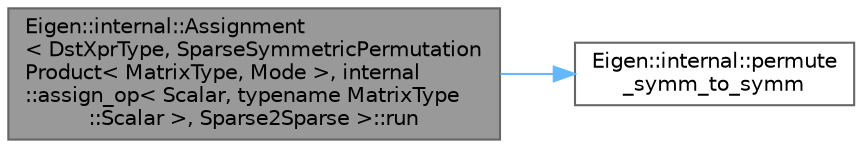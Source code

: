 digraph "Eigen::internal::Assignment&lt; DstXprType, SparseSymmetricPermutationProduct&lt; MatrixType, Mode &gt;, internal::assign_op&lt; Scalar, typename MatrixType::Scalar &gt;, Sparse2Sparse &gt;::run"
{
 // LATEX_PDF_SIZE
  bgcolor="transparent";
  edge [fontname=Helvetica,fontsize=10,labelfontname=Helvetica,labelfontsize=10];
  node [fontname=Helvetica,fontsize=10,shape=box,height=0.2,width=0.4];
  rankdir="LR";
  Node1 [id="Node000001",label="Eigen::internal::Assignment\l\< DstXprType, SparseSymmetricPermutation\lProduct\< MatrixType, Mode \>, internal\l::assign_op\< Scalar, typename MatrixType\l::Scalar \>, Sparse2Sparse \>::run",height=0.2,width=0.4,color="gray40", fillcolor="grey60", style="filled", fontcolor="black",tooltip=" "];
  Node1 -> Node2 [id="edge1_Node000001_Node000002",color="steelblue1",style="solid",tooltip=" "];
  Node2 [id="Node000002",label="Eigen::internal::permute\l_symm_to_symm",height=0.2,width=0.4,color="grey40", fillcolor="white", style="filled",URL="$namespace_eigen_1_1internal.html#a774ca83200adf7454852c72fa7685384",tooltip=" "];
}
